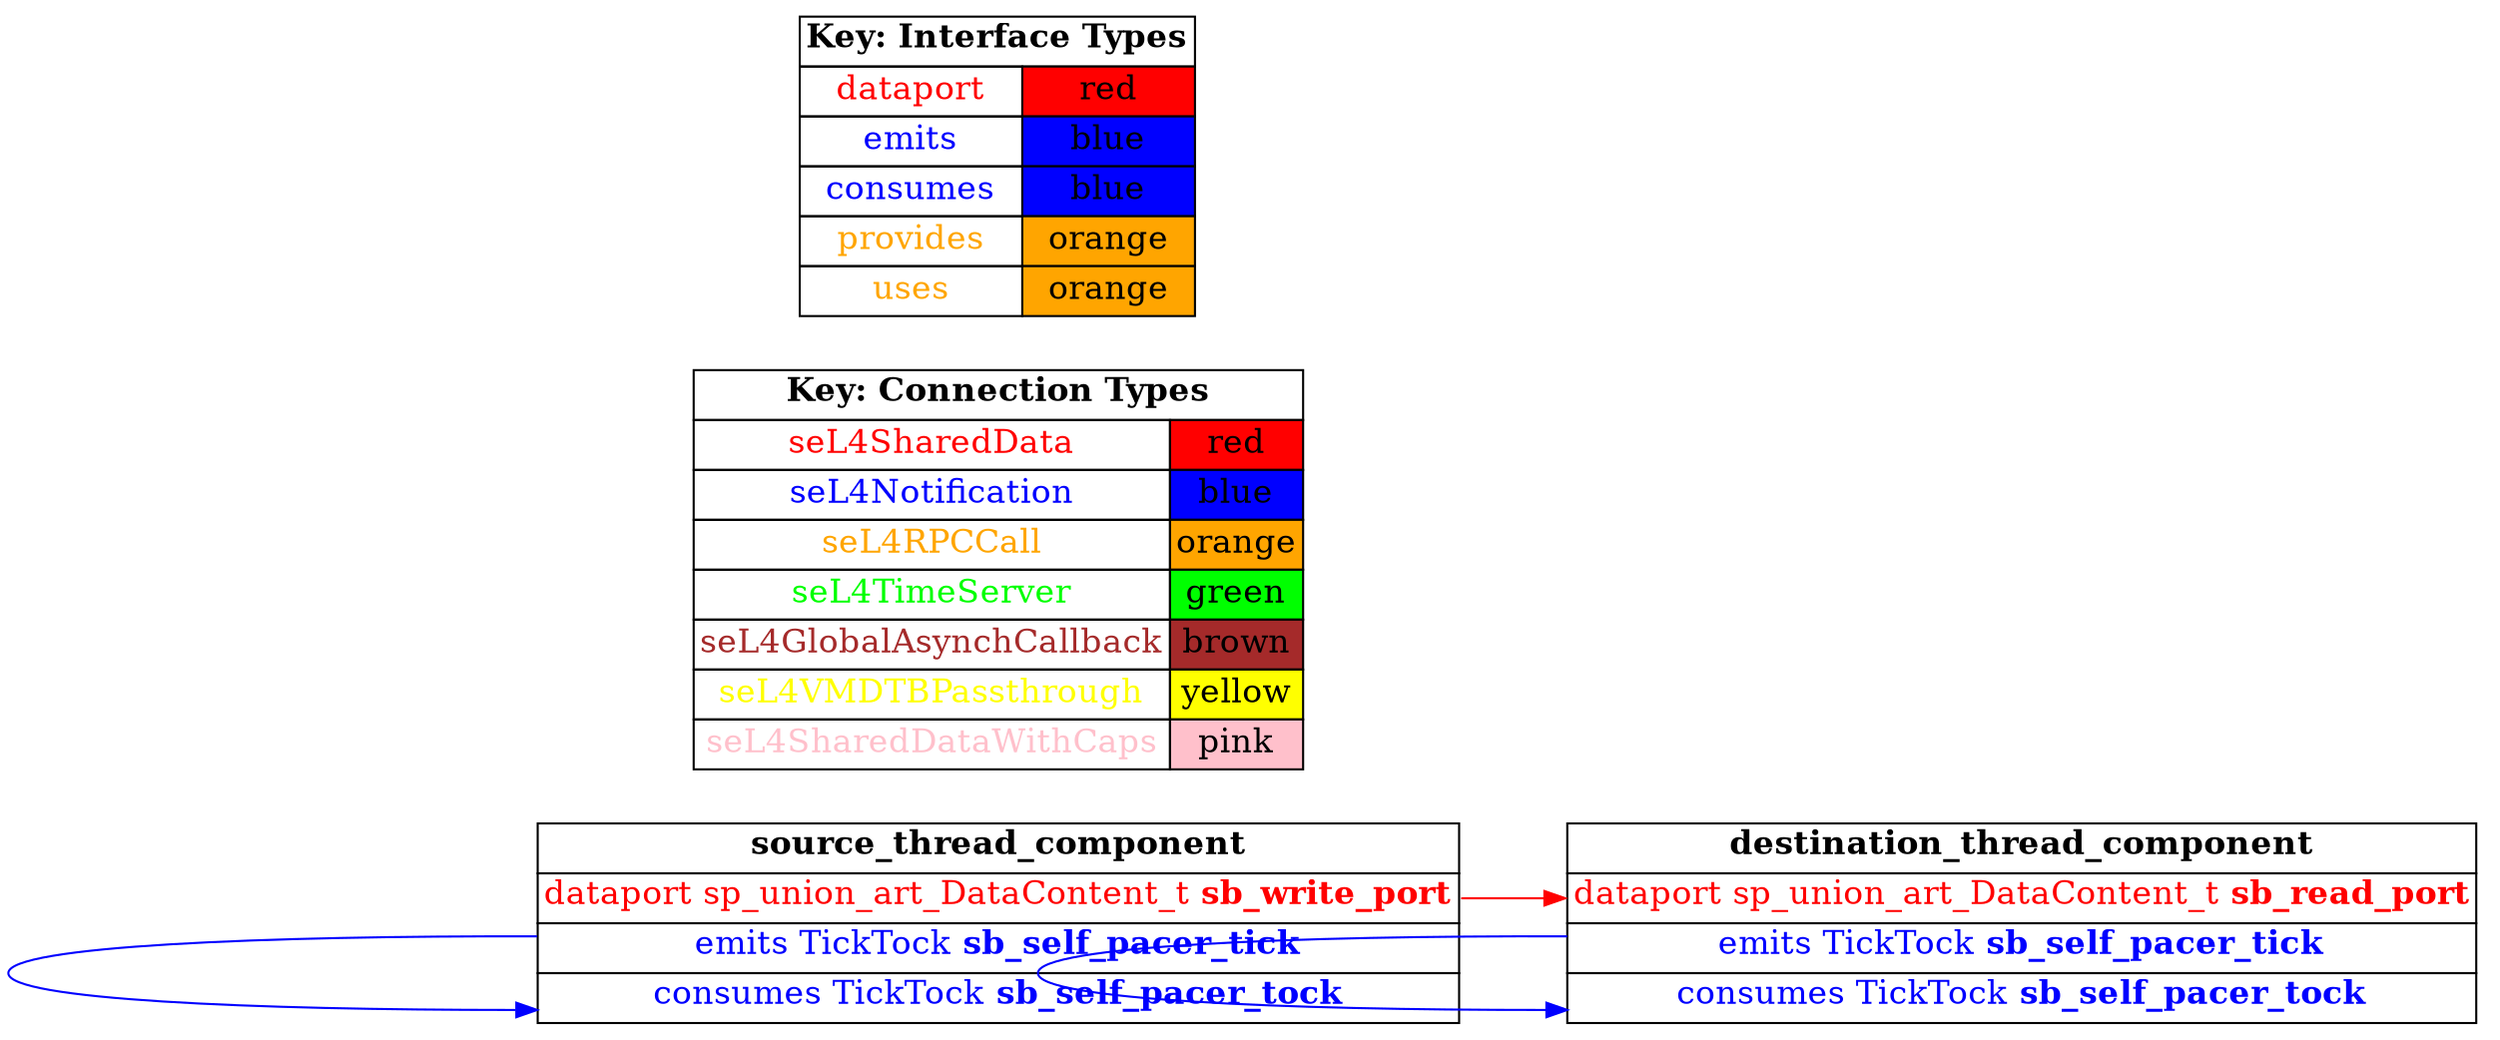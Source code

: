 digraph g {
graph [
  overlap = false,
  rankdir = "LR"
];
node [
  fontsize = "16",
  shape = "ellipse"
];
edge [
];

source_thread_component [
  label=<
    <TABLE BORDER="0" CELLBORDER="1" CELLSPACING="0">
      <TR><TD><B>source_thread_component</B></TD></TR>
      <TR><TD PORT="sb_write_port"><FONT COLOR="red">dataport sp_union_art_DataContent_t <B>sb_write_port</B></FONT></TD></TR>
      <TR><TD PORT="sb_self_pacer_tick"><FONT COLOR="blue">emits TickTock <B>sb_self_pacer_tick</B></FONT></TD></TR>
      <TR><TD PORT="sb_self_pacer_tock"><FONT COLOR="blue">consumes TickTock <B>sb_self_pacer_tock</B></FONT></TD></TR>"
    </TABLE>
  >
  shape=plaintext
];

destination_thread_component [
  label=<
    <TABLE BORDER="0" CELLBORDER="1" CELLSPACING="0">
      <TR><TD><B>destination_thread_component</B></TD></TR>
      <TR><TD PORT="sb_read_port"><FONT COLOR="red">dataport sp_union_art_DataContent_t <B>sb_read_port</B></FONT></TD></TR>
      <TR><TD PORT="sb_self_pacer_tick"><FONT COLOR="blue">emits TickTock <B>sb_self_pacer_tick</B></FONT></TD></TR>
      <TR><TD PORT="sb_self_pacer_tock"><FONT COLOR="blue">consumes TickTock <B>sb_self_pacer_tock</B></FONT></TD></TR>"
    </TABLE>
  >
  shape=plaintext
];

connectiontypekey [
  label=<
   <TABLE BORDER="0" CELLBORDER="1" CELLSPACING="0">
     <TR><TD COLSPAN="2"><B>Key: Connection Types</B></TD></TR>
     <TR><TD><FONT COLOR="red">seL4SharedData</FONT></TD><TD BGCOLOR="red">red</TD></TR>
     <TR><TD><FONT COLOR="blue">seL4Notification</FONT></TD><TD BGCOLOR="blue">blue</TD></TR>
     <TR><TD><FONT COLOR="orange">seL4RPCCall</FONT></TD><TD BGCOLOR="orange">orange</TD></TR>
     <TR><TD><FONT COLOR="green">seL4TimeServer</FONT></TD><TD BGCOLOR="green">green</TD></TR>
     <TR><TD><FONT COLOR="brown">seL4GlobalAsynchCallback</FONT></TD><TD BGCOLOR="brown">brown</TD></TR>
     <TR><TD><FONT COLOR="yellow">seL4VMDTBPassthrough</FONT></TD><TD BGCOLOR="yellow">yellow</TD></TR>
     <TR><TD><FONT COLOR="pink">seL4SharedDataWithCaps</FONT></TD><TD BGCOLOR="pink">pink</TD></TR>
   </TABLE>
  >
  shape=plaintext
];

interfacetypekey [
  label=<
   <TABLE BORDER="0" CELLBORDER="1" CELLSPACING="0">
     <TR><TD COLSPAN="2"><B>Key: Interface Types</B></TD></TR>
     <TR><TD><FONT COLOR="red">dataport</FONT></TD><TD BGCOLOR="red">red</TD></TR>
     <TR><TD><FONT COLOR="blue">emits</FONT></TD><TD BGCOLOR="blue">blue</TD></TR>
     <TR><TD><FONT COLOR="blue">consumes</FONT></TD><TD BGCOLOR="blue">blue</TD></TR>
     <TR><TD><FONT COLOR="orange">provides</FONT></TD><TD BGCOLOR="orange">orange</TD></TR>
     <TR><TD><FONT COLOR="orange">uses</FONT></TD><TD BGCOLOR="orange">orange</TD></TR>
   </TABLE>
  >
  shape=plaintext
];

"source_thread_component":sb_write_port -> "destination_thread_component":sb_read_port [
  color="red"
  //label = "seL4SharedData"
  id = conn1

];

"source_thread_component":sb_self_pacer_tick -> "source_thread_component":sb_self_pacer_tock [
  color="blue"
  //label = "seL4Notification"
  id = conn2

];

"destination_thread_component":sb_self_pacer_tick -> "destination_thread_component":sb_self_pacer_tock [
  color="blue"
  //label = "seL4Notification"
  id = conn3

];

}